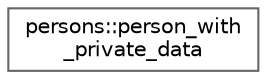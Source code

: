 digraph "Graphical Class Hierarchy"
{
 // LATEX_PDF_SIZE
  bgcolor="transparent";
  edge [fontname=Helvetica,fontsize=10,labelfontname=Helvetica,labelfontsize=10];
  node [fontname=Helvetica,fontsize=10,shape=box,height=0.2,width=0.4];
  rankdir="LR";
  Node0 [id="Node000000",label="persons::person_with\l_private_data",height=0.2,width=0.4,color="grey40", fillcolor="white", style="filled",URL="$classpersons_1_1person__with__private__data.html",tooltip=" "];
}

